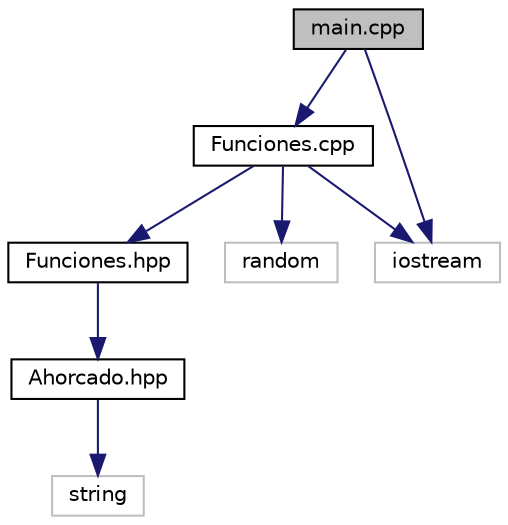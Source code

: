 digraph "main.cpp"
{
 // LATEX_PDF_SIZE
  edge [fontname="Helvetica",fontsize="10",labelfontname="Helvetica",labelfontsize="10"];
  node [fontname="Helvetica",fontsize="10",shape=record];
  Node1 [label="main.cpp",height=0.2,width=0.4,color="black", fillcolor="grey75", style="filled", fontcolor="black",tooltip="Punto de entrada para el juego Ahorcado."];
  Node1 -> Node2 [color="midnightblue",fontsize="10",style="solid",fontname="Helvetica"];
  Node2 [label="Funciones.cpp",height=0.2,width=0.4,color="black", fillcolor="white", style="filled",URL="$_funciones_8cpp.html",tooltip="Implementación de las funciones para la lógica del juego Ahorcado."];
  Node2 -> Node3 [color="midnightblue",fontsize="10",style="solid",fontname="Helvetica"];
  Node3 [label="Funciones.hpp",height=0.2,width=0.4,color="black", fillcolor="white", style="filled",URL="$_funciones_8hpp.html",tooltip="Declaraciones de funciones para la lógica del juego Ahorcado."];
  Node3 -> Node4 [color="midnightblue",fontsize="10",style="solid",fontname="Helvetica"];
  Node4 [label="Ahorcado.hpp",height=0.2,width=0.4,color="black", fillcolor="white", style="filled",URL="$_ahorcado_8hpp.html",tooltip="Archivo de cabecera que define la estructura Ahorcado para el juego del ahorcado."];
  Node4 -> Node5 [color="midnightblue",fontsize="10",style="solid",fontname="Helvetica"];
  Node5 [label="string",height=0.2,width=0.4,color="grey75", fillcolor="white", style="filled",tooltip=" "];
  Node2 -> Node6 [color="midnightblue",fontsize="10",style="solid",fontname="Helvetica"];
  Node6 [label="iostream",height=0.2,width=0.4,color="grey75", fillcolor="white", style="filled",tooltip=" "];
  Node2 -> Node7 [color="midnightblue",fontsize="10",style="solid",fontname="Helvetica"];
  Node7 [label="random",height=0.2,width=0.4,color="grey75", fillcolor="white", style="filled",tooltip=" "];
  Node1 -> Node6 [color="midnightblue",fontsize="10",style="solid",fontname="Helvetica"];
}
